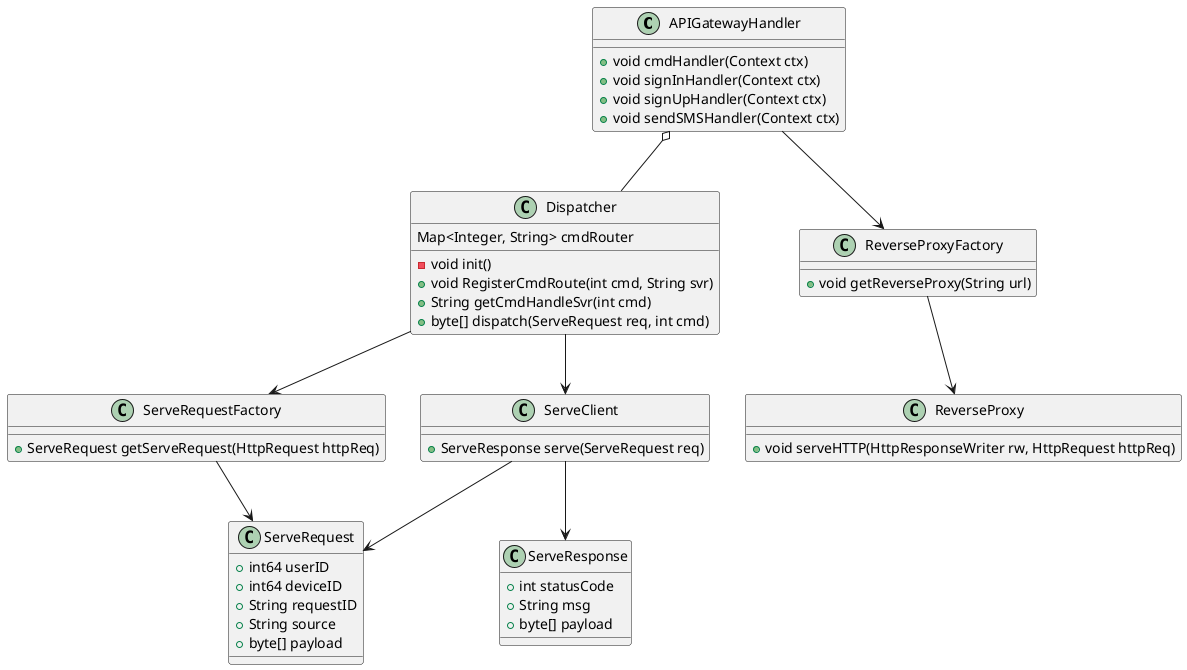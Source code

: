 @startuml

class APIGatewayHandler {
    + void cmdHandler(Context ctx)
    + void signInHandler(Context ctx)
    + void signUpHandler(Context ctx)
    + void sendSMSHandler(Context ctx)
}

class Dispatcher {
    Map<Integer, String> cmdRouter

    - void init()
    + void RegisterCmdRoute(int cmd, String svr)
    + String getCmdHandleSvr(int cmd)
    + byte[] dispatch(ServeRequest req, int cmd)
}

class ReverseProxyFactory {
    + void getReverseProxy(String url)
}

class ReverseProxy {
    + void serveHTTP(HttpResponseWriter rw, HttpRequest httpReq)
}

class ServeRequestFactory {
    + ServeRequest getServeRequest(HttpRequest httpReq)
}

class ServeRequest {
    + int64 userID
    + int64 deviceID
    + String requestID
    + String source
    + byte[] payload
}

class ServeResponse {
    + int statusCode
    + String msg
    + byte[] payload
}

'class MetricsEmitter {
'    + void emitCounter(Map<String, String> tags, String name, int value)
'    + void emitTimer(Map<String, String> tags, String name, int value)
'}

class ServeClient {
    + ServeResponse serve(ServeRequest req)
}

APIGatewayHandler o-- Dispatcher
APIGatewayHandler --> ReverseProxyFactory

ServeRequestFactory --> ServeRequest
ReverseProxyFactory --> ReverseProxy

'Dispatcher --> MetricsEmitter
Dispatcher --> ServeRequestFactory
Dispatcher --> ServeClient

ServeClient --> ServeRequest
ServeClient --> ServeResponse

@enduml